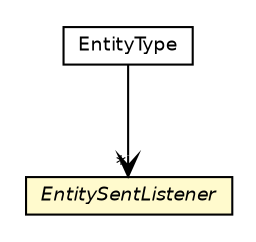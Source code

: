 #!/usr/local/bin/dot
#
# Class diagram 
# Generated by UMLGraph version 5.4 (http://www.umlgraph.org/)
#

digraph G {
	edge [fontname="Helvetica",fontsize=10,labelfontname="Helvetica",labelfontsize=10];
	node [fontname="Helvetica",fontsize=10,shape=plaintext];
	nodesep=0.25;
	ranksep=0.5;
	// jsl.modeling.elements.resource.EntityType
	c78546 [label=<<table title="jsl.modeling.elements.resource.EntityType" border="0" cellborder="1" cellspacing="0" cellpadding="2" port="p" href="./EntityType.html">
		<tr><td><table border="0" cellspacing="0" cellpadding="1">
<tr><td align="center" balign="center"> EntityType </td></tr>
		</table></td></tr>
		</table>>, URL="./EntityType.html", fontname="Helvetica", fontcolor="black", fontsize=9.0];
	// jsl.modeling.elements.resource.EntitySentListener
	c78550 [label=<<table title="jsl.modeling.elements.resource.EntitySentListener" border="0" cellborder="1" cellspacing="0" cellpadding="2" port="p" bgcolor="lemonChiffon" href="./EntitySentListener.html">
		<tr><td><table border="0" cellspacing="0" cellpadding="1">
<tr><td align="center" balign="center"><font face="Helvetica-Oblique"> EntitySentListener </font></td></tr>
		</table></td></tr>
		</table>>, URL="./EntitySentListener.html", fontname="Helvetica", fontcolor="black", fontsize=9.0];
	// jsl.modeling.elements.resource.EntityType NAVASSOC jsl.modeling.elements.resource.EntitySentListener
	c78546:p -> c78550:p [taillabel="", label="", headlabel="*", fontname="Helvetica", fontcolor="black", fontsize=10.0, color="black", arrowhead=open];
}

